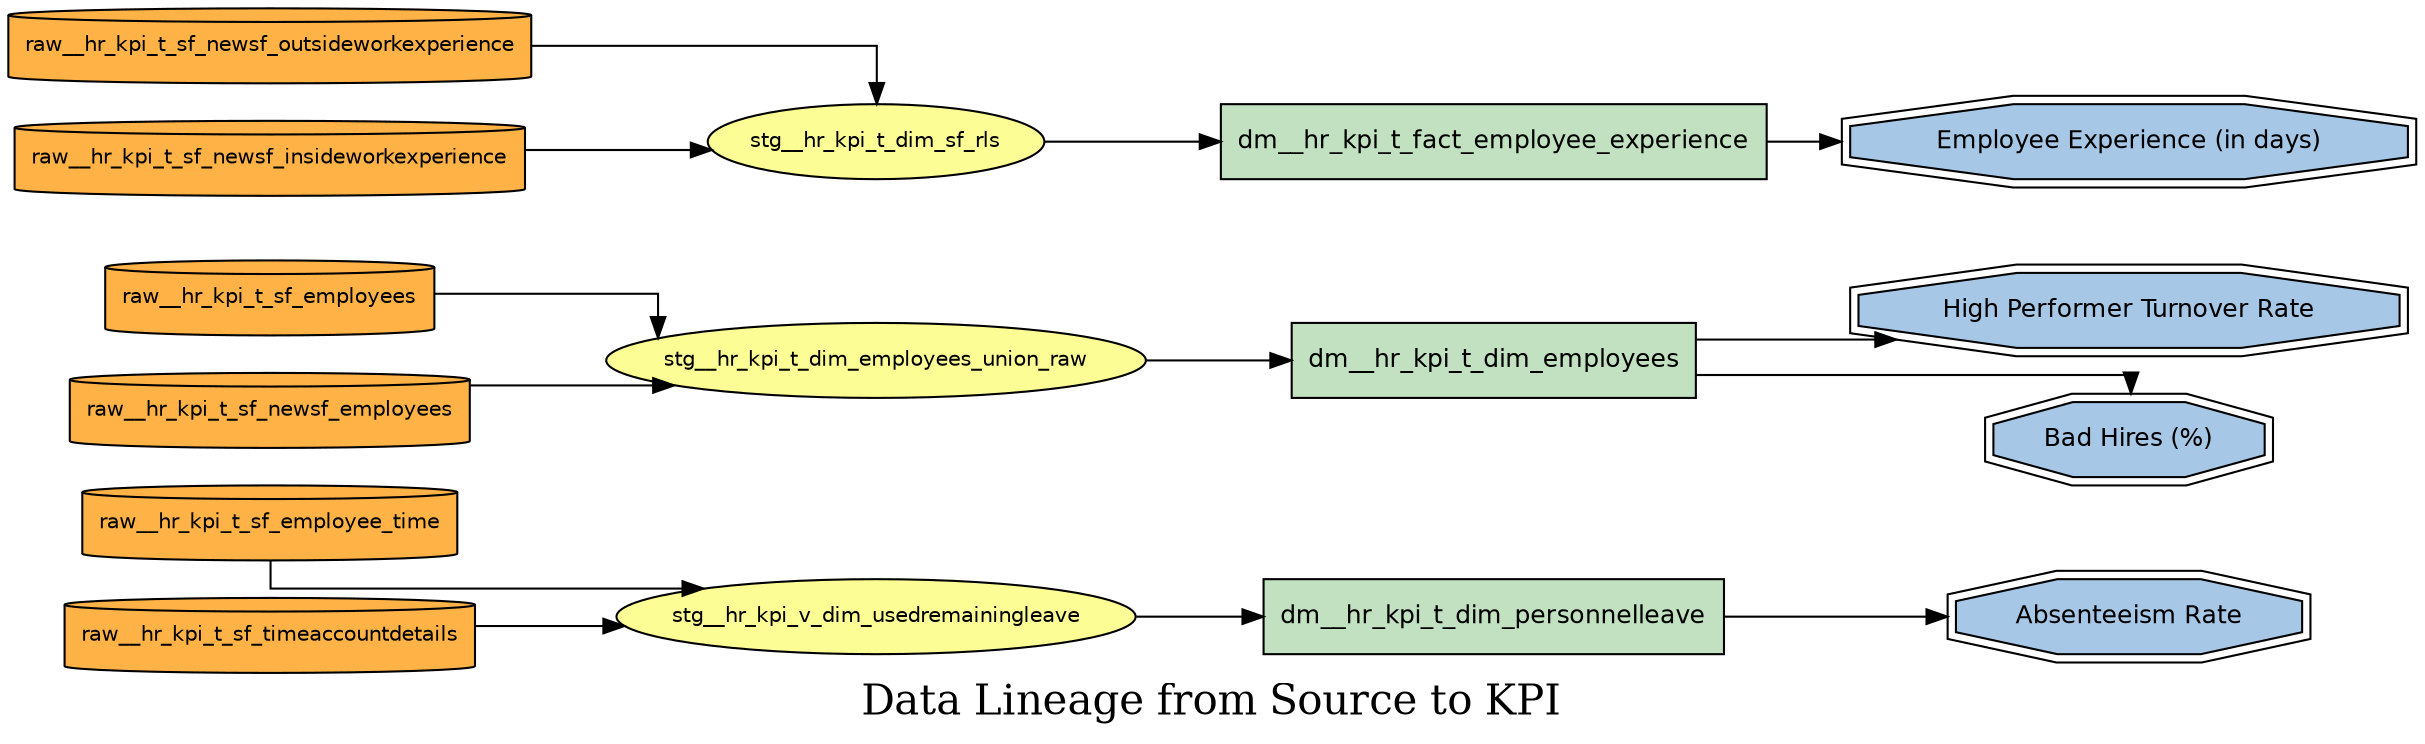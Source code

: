// Data Lineage from Source to KPI
digraph Data_Lineage {
	concentrate=true fontsize=20 label="Data Lineage from Source to KPI" rankdir=LR splines=ortho
	"Absenteeism Rate" [fillcolor="#a7c7e7" fontname=Helvetica fontsize=12 shape=doubleoctagon style=filled]
	dm__hr_kpi_t_dim_personnelleave [fillcolor="#c1e1c1" fontname=Helvetica fontsize=12 shape=box style=filled]
	dm__hr_kpi_t_dim_personnelleave -> "Absenteeism Rate"
	stg__hr_kpi_v_dim_usedremainingleave [fillcolor="#fdfd96" fontname=Helvetica fontsize=10 shape=ellipse style=filled]
	stg__hr_kpi_v_dim_usedremainingleave -> dm__hr_kpi_t_dim_personnelleave
	raw__hr_kpi_t_sf_employee_time [fillcolor="#ffb347" fontname=Helvetica fontsize=10 shape=cylinder style=filled]
	raw__hr_kpi_t_sf_employee_time -> stg__hr_kpi_v_dim_usedremainingleave
	raw__hr_kpi_t_sf_timeaccountdetails [fillcolor="#ffb347" fontname=Helvetica fontsize=10 shape=cylinder style=filled]
	raw__hr_kpi_t_sf_timeaccountdetails -> stg__hr_kpi_v_dim_usedremainingleave
	"High Performer Turnover Rate" [fillcolor="#a7c7e7" fontname=Helvetica fontsize=12 shape=doubleoctagon style=filled]
	dm__hr_kpi_t_dim_employees [fillcolor="#c1e1c1" fontname=Helvetica fontsize=12 shape=box style=filled]
	dm__hr_kpi_t_dim_employees -> "High Performer Turnover Rate"
	stg__hr_kpi_t_dim_employees_union_raw [fillcolor="#fdfd96" fontname=Helvetica fontsize=10 shape=ellipse style=filled]
	stg__hr_kpi_t_dim_employees_union_raw -> dm__hr_kpi_t_dim_employees
	raw__hr_kpi_t_sf_employees [fillcolor="#ffb347" fontname=Helvetica fontsize=10 shape=cylinder style=filled]
	raw__hr_kpi_t_sf_employees -> stg__hr_kpi_t_dim_employees_union_raw
	raw__hr_kpi_t_sf_newsf_employees [fillcolor="#ffb347" fontname=Helvetica fontsize=10 shape=cylinder style=filled]
	raw__hr_kpi_t_sf_newsf_employees -> stg__hr_kpi_t_dim_employees_union_raw
	"Bad Hires (%)" [fillcolor="#a7c7e7" fontname=Helvetica fontsize=12 shape=doubleoctagon style=filled]
	dm__hr_kpi_t_dim_employees -> "Bad Hires (%)"
	stg__hr_kpi_t_dim_employees_union_raw -> dm__hr_kpi_t_dim_employees
	raw__hr_kpi_t_sf_employees -> stg__hr_kpi_t_dim_employees_union_raw
	raw__hr_kpi_t_sf_newsf_employees -> stg__hr_kpi_t_dim_employees_union_raw
	"Employee Experience (in days)" [fillcolor="#a7c7e7" fontname=Helvetica fontsize=12 shape=doubleoctagon style=filled]
	dm__hr_kpi_t_fact_employee_experience [fillcolor="#c1e1c1" fontname=Helvetica fontsize=12 shape=box style=filled]
	dm__hr_kpi_t_fact_employee_experience -> "Employee Experience (in days)"
	stg__hr_kpi_t_dim_sf_rls [fillcolor="#fdfd96" fontname=Helvetica fontsize=10 shape=ellipse style=filled]
	stg__hr_kpi_t_dim_sf_rls -> dm__hr_kpi_t_fact_employee_experience
	raw__hr_kpi_t_sf_newsf_outsideworkexperience [fillcolor="#ffb347" fontname=Helvetica fontsize=10 shape=cylinder style=filled]
	raw__hr_kpi_t_sf_newsf_outsideworkexperience -> stg__hr_kpi_t_dim_sf_rls
	raw__hr_kpi_t_sf_newsf_insideworkexperience [fillcolor="#ffb347" fontname=Helvetica fontsize=10 shape=cylinder style=filled]
	raw__hr_kpi_t_sf_newsf_insideworkexperience -> stg__hr_kpi_t_dim_sf_rls
}
